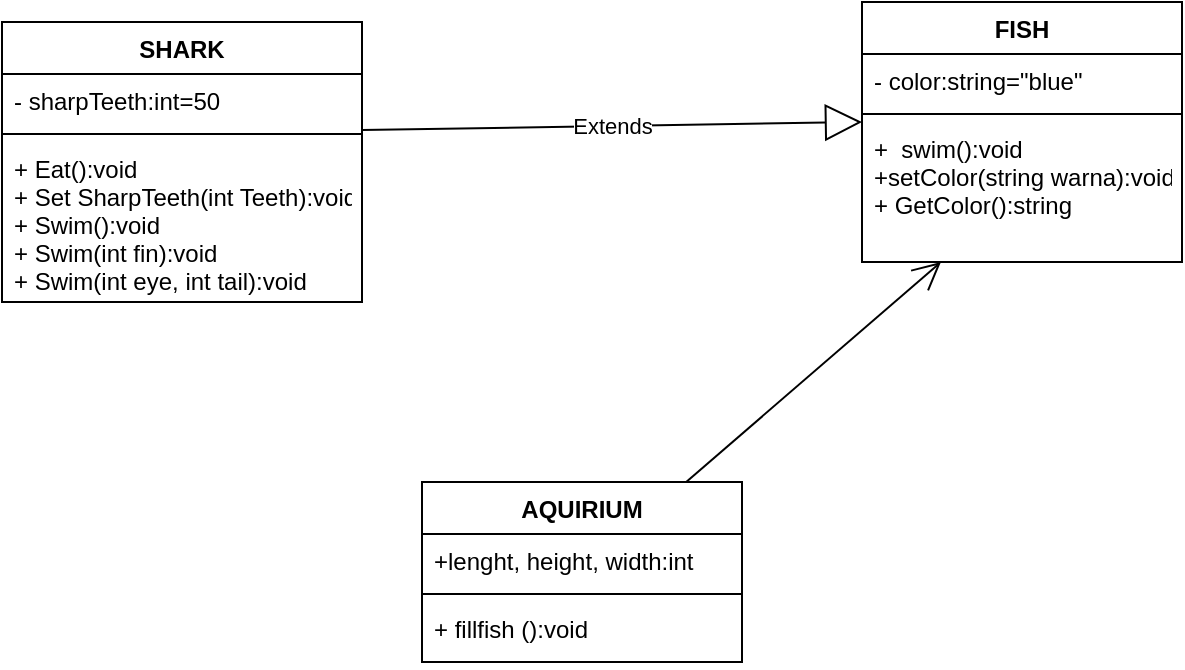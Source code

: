 <mxfile version="13.8.0" type="github">
  <diagram id="C5RBs43oDa-KdzZeNtuy" name="Page-1">
    <mxGraphModel dx="868" dy="482" grid="1" gridSize="10" guides="1" tooltips="1" connect="1" arrows="1" fold="1" page="1" pageScale="1" pageWidth="827" pageHeight="1169" math="0" shadow="0">
      <root>
        <mxCell id="WIyWlLk6GJQsqaUBKTNV-0" />
        <mxCell id="WIyWlLk6GJQsqaUBKTNV-1" parent="WIyWlLk6GJQsqaUBKTNV-0" />
        <mxCell id="-lME0iS-sWGxRbm0fniw-0" value="FISH" style="swimlane;fontStyle=1;align=center;verticalAlign=top;childLayout=stackLayout;horizontal=1;startSize=26;horizontalStack=0;resizeParent=1;resizeParentMax=0;resizeLast=0;collapsible=1;marginBottom=0;" vertex="1" parent="WIyWlLk6GJQsqaUBKTNV-1">
          <mxGeometry x="530" y="130" width="160" height="130" as="geometry" />
        </mxCell>
        <mxCell id="-lME0iS-sWGxRbm0fniw-1" value="- color:string=&quot;blue&quot;" style="text;strokeColor=none;fillColor=none;align=left;verticalAlign=top;spacingLeft=4;spacingRight=4;overflow=hidden;rotatable=0;points=[[0,0.5],[1,0.5]];portConstraint=eastwest;" vertex="1" parent="-lME0iS-sWGxRbm0fniw-0">
          <mxGeometry y="26" width="160" height="26" as="geometry" />
        </mxCell>
        <mxCell id="-lME0iS-sWGxRbm0fniw-2" value="" style="line;strokeWidth=1;fillColor=none;align=left;verticalAlign=middle;spacingTop=-1;spacingLeft=3;spacingRight=3;rotatable=0;labelPosition=right;points=[];portConstraint=eastwest;" vertex="1" parent="-lME0iS-sWGxRbm0fniw-0">
          <mxGeometry y="52" width="160" height="8" as="geometry" />
        </mxCell>
        <mxCell id="-lME0iS-sWGxRbm0fniw-3" value="+  swim():void&#xa;+setColor(string warna):void&#xa;+ GetColor():string" style="text;strokeColor=none;fillColor=none;align=left;verticalAlign=top;spacingLeft=4;spacingRight=4;overflow=hidden;rotatable=0;points=[[0,0.5],[1,0.5]];portConstraint=eastwest;" vertex="1" parent="-lME0iS-sWGxRbm0fniw-0">
          <mxGeometry y="60" width="160" height="70" as="geometry" />
        </mxCell>
        <mxCell id="-lME0iS-sWGxRbm0fniw-20" value="AQUIRIUM" style="swimlane;fontStyle=1;align=center;verticalAlign=top;childLayout=stackLayout;horizontal=1;startSize=26;horizontalStack=0;resizeParent=1;resizeParentMax=0;resizeLast=0;collapsible=1;marginBottom=0;" vertex="1" parent="WIyWlLk6GJQsqaUBKTNV-1">
          <mxGeometry x="310" y="370" width="160" height="90" as="geometry" />
        </mxCell>
        <mxCell id="-lME0iS-sWGxRbm0fniw-21" value="+lenght, height, width:int" style="text;strokeColor=none;fillColor=none;align=left;verticalAlign=top;spacingLeft=4;spacingRight=4;overflow=hidden;rotatable=0;points=[[0,0.5],[1,0.5]];portConstraint=eastwest;" vertex="1" parent="-lME0iS-sWGxRbm0fniw-20">
          <mxGeometry y="26" width="160" height="26" as="geometry" />
        </mxCell>
        <mxCell id="-lME0iS-sWGxRbm0fniw-22" value="" style="line;strokeWidth=1;fillColor=none;align=left;verticalAlign=middle;spacingTop=-1;spacingLeft=3;spacingRight=3;rotatable=0;labelPosition=right;points=[];portConstraint=eastwest;" vertex="1" parent="-lME0iS-sWGxRbm0fniw-20">
          <mxGeometry y="52" width="160" height="8" as="geometry" />
        </mxCell>
        <mxCell id="-lME0iS-sWGxRbm0fniw-23" value="+ fillfish ():void" style="text;strokeColor=none;fillColor=none;align=left;verticalAlign=top;spacingLeft=4;spacingRight=4;overflow=hidden;rotatable=0;points=[[0,0.5],[1,0.5]];portConstraint=eastwest;" vertex="1" parent="-lME0iS-sWGxRbm0fniw-20">
          <mxGeometry y="60" width="160" height="30" as="geometry" />
        </mxCell>
        <mxCell id="-lME0iS-sWGxRbm0fniw-25" value="" style="endArrow=open;endFill=1;endSize=12;html=1;" edge="1" parent="WIyWlLk6GJQsqaUBKTNV-1" source="-lME0iS-sWGxRbm0fniw-20" target="-lME0iS-sWGxRbm0fniw-3">
          <mxGeometry width="160" relative="1" as="geometry">
            <mxPoint x="330" y="250" as="sourcePoint" />
            <mxPoint x="490" y="250" as="targetPoint" />
          </mxGeometry>
        </mxCell>
        <mxCell id="-lME0iS-sWGxRbm0fniw-27" value="Extends" style="endArrow=block;endSize=16;endFill=0;html=1;entryX=0;entryY=0;entryDx=0;entryDy=0;entryPerimeter=0;exitX=1;exitY=1.077;exitDx=0;exitDy=0;exitPerimeter=0;" edge="1" parent="WIyWlLk6GJQsqaUBKTNV-1" source="-lME0iS-sWGxRbm0fniw-17" target="-lME0iS-sWGxRbm0fniw-3">
          <mxGeometry width="160" relative="1" as="geometry">
            <mxPoint x="260" y="190" as="sourcePoint" />
            <mxPoint x="420" y="190" as="targetPoint" />
          </mxGeometry>
        </mxCell>
        <mxCell id="-lME0iS-sWGxRbm0fniw-16" value="SHARK" style="swimlane;fontStyle=1;align=center;verticalAlign=top;childLayout=stackLayout;horizontal=1;startSize=26;horizontalStack=0;resizeParent=1;resizeParentMax=0;resizeLast=0;collapsible=1;marginBottom=0;" vertex="1" parent="WIyWlLk6GJQsqaUBKTNV-1">
          <mxGeometry x="100" y="140" width="180" height="140" as="geometry" />
        </mxCell>
        <mxCell id="-lME0iS-sWGxRbm0fniw-17" value="- sharpTeeth:int=50" style="text;strokeColor=none;fillColor=none;align=left;verticalAlign=top;spacingLeft=4;spacingRight=4;overflow=hidden;rotatable=0;points=[[0,0.5],[1,0.5]];portConstraint=eastwest;" vertex="1" parent="-lME0iS-sWGxRbm0fniw-16">
          <mxGeometry y="26" width="180" height="26" as="geometry" />
        </mxCell>
        <mxCell id="-lME0iS-sWGxRbm0fniw-18" value="" style="line;strokeWidth=1;fillColor=none;align=left;verticalAlign=middle;spacingTop=-1;spacingLeft=3;spacingRight=3;rotatable=0;labelPosition=right;points=[];portConstraint=eastwest;" vertex="1" parent="-lME0iS-sWGxRbm0fniw-16">
          <mxGeometry y="52" width="180" height="8" as="geometry" />
        </mxCell>
        <mxCell id="-lME0iS-sWGxRbm0fniw-19" value="+ Eat():void&#xa;+ Set SharpTeeth(int Teeth):void&#xa;+ Swim():void&#xa;+ Swim(int fin):void&#xa;+ Swim(int eye, int tail):void" style="text;strokeColor=none;fillColor=none;align=left;verticalAlign=top;spacingLeft=4;spacingRight=4;overflow=hidden;rotatable=0;points=[[0,0.5],[1,0.5]];portConstraint=eastwest;" vertex="1" parent="-lME0iS-sWGxRbm0fniw-16">
          <mxGeometry y="60" width="180" height="80" as="geometry" />
        </mxCell>
      </root>
    </mxGraphModel>
  </diagram>
</mxfile>
